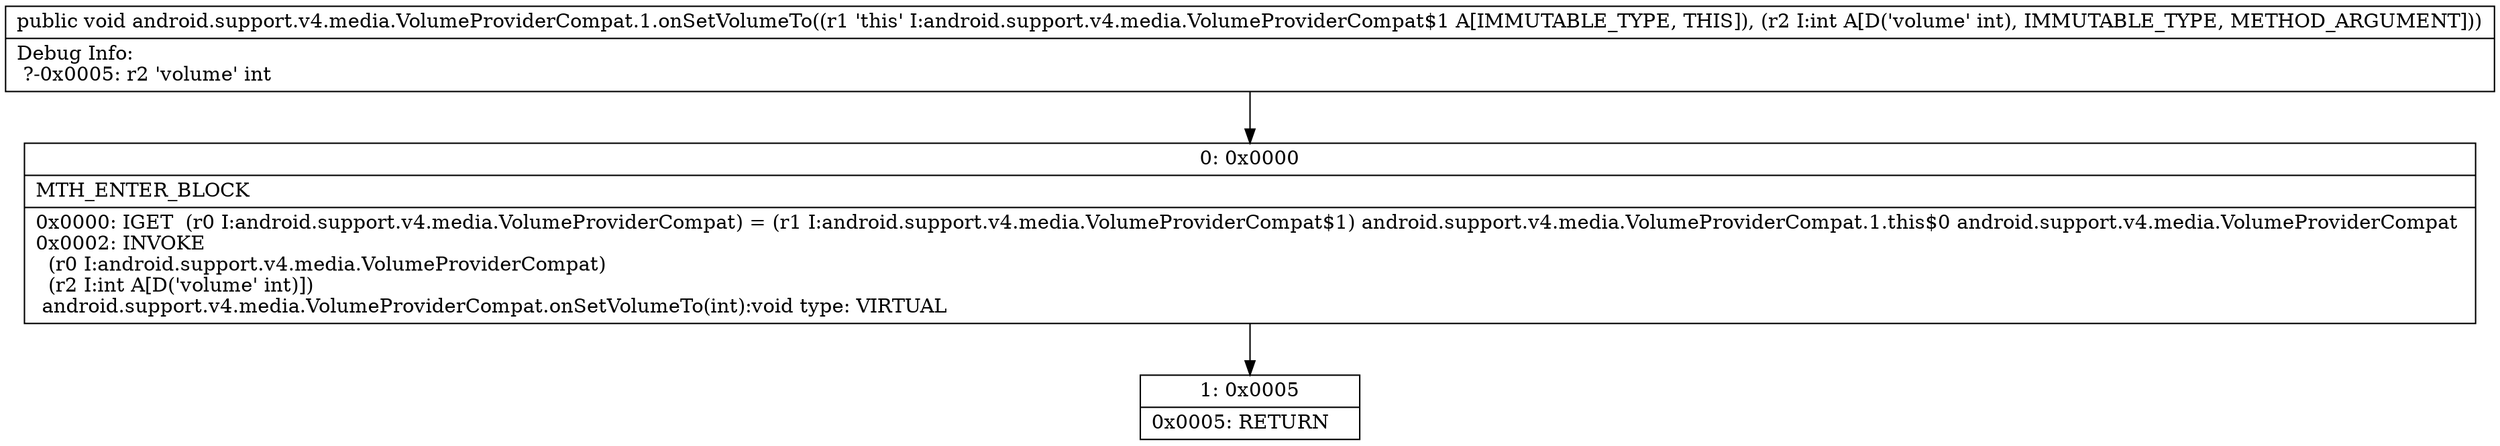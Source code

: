 digraph "CFG forandroid.support.v4.media.VolumeProviderCompat.1.onSetVolumeTo(I)V" {
Node_0 [shape=record,label="{0\:\ 0x0000|MTH_ENTER_BLOCK\l|0x0000: IGET  (r0 I:android.support.v4.media.VolumeProviderCompat) = (r1 I:android.support.v4.media.VolumeProviderCompat$1) android.support.v4.media.VolumeProviderCompat.1.this$0 android.support.v4.media.VolumeProviderCompat \l0x0002: INVOKE  \l  (r0 I:android.support.v4.media.VolumeProviderCompat)\l  (r2 I:int A[D('volume' int)])\l android.support.v4.media.VolumeProviderCompat.onSetVolumeTo(int):void type: VIRTUAL \l}"];
Node_1 [shape=record,label="{1\:\ 0x0005|0x0005: RETURN   \l}"];
MethodNode[shape=record,label="{public void android.support.v4.media.VolumeProviderCompat.1.onSetVolumeTo((r1 'this' I:android.support.v4.media.VolumeProviderCompat$1 A[IMMUTABLE_TYPE, THIS]), (r2 I:int A[D('volume' int), IMMUTABLE_TYPE, METHOD_ARGUMENT]))  | Debug Info:\l  ?\-0x0005: r2 'volume' int\l}"];
MethodNode -> Node_0;
Node_0 -> Node_1;
}

